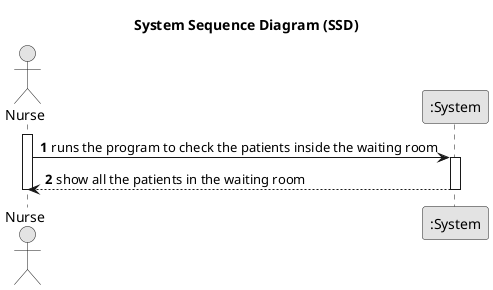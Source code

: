 @startuml
skinparam monochrome true
skinparam packageStyle rectangle
skinparam shadowing false

title System Sequence Diagram (SSD)

autonumber

actor Nurse
participant ":System" as System

activate Nurse
    Nurse -> System : runs the program to check the patients inside the waiting room

activate System
    System --> Nurse : show all the patients in the waiting room
deactivate System
deactivate Nurse

@enduml